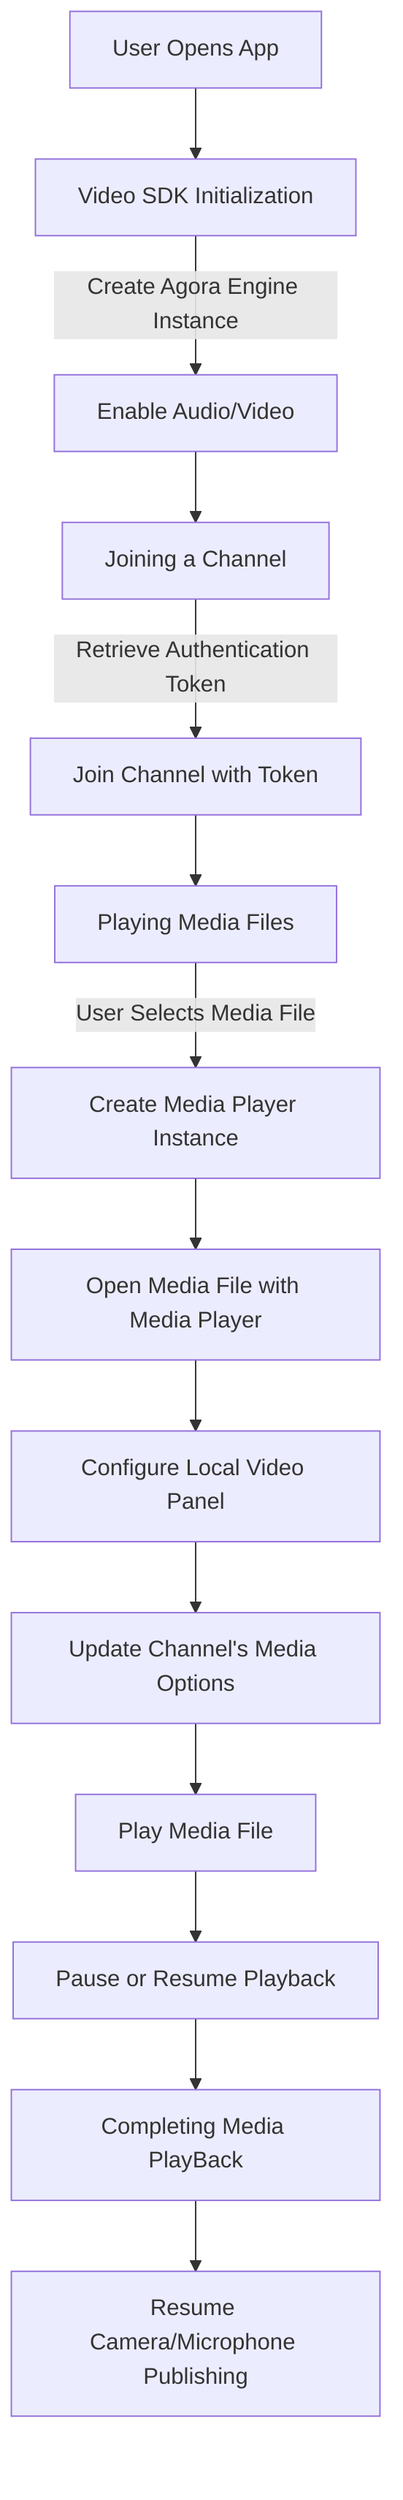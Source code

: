 flowchart TB
    A[User Opens App] --> B[Video SDK Initialization]
    B -->|Create Agora Engine Instance| C[Enable Audio/Video]
    C --> D[Joining a Channel]
    D -->|Retrieve Authentication Token| E[Join Channel with Token]
    E --> F[Playing Media Files]
    F -->|User Selects Media File| G[Create Media Player Instance]
    G --> H[Open Media File with Media Player]
    H --> I[Configure Local Video Panel]
    I --> J[Update Channel's Media Options]
    J --> K[Play Media File]
    K --> L[Pause or Resume Playback]
    L --> M[Completing Media PlayBack]
    M --> N[Resume Camera/Microphone Publishing]